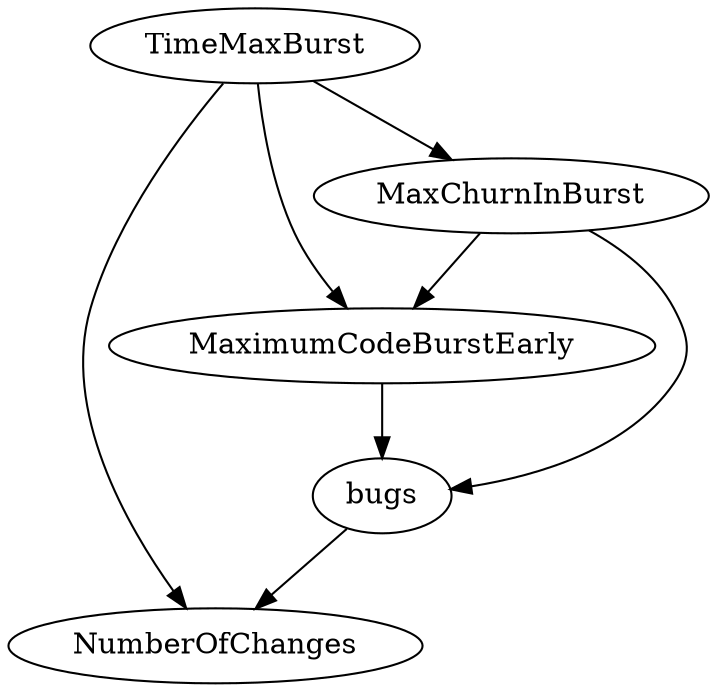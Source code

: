 digraph {
   bugs;
   NumberOfChanges;
   MaximumCodeBurstEarly;
   MaxChurnInBurst;
   TimeMaxBurst;
   bugs -> NumberOfChanges;
   MaximumCodeBurstEarly -> bugs;
   MaxChurnInBurst -> bugs;
   MaxChurnInBurst -> MaximumCodeBurstEarly;
   TimeMaxBurst -> NumberOfChanges;
   TimeMaxBurst -> MaximumCodeBurstEarly;
   TimeMaxBurst -> MaxChurnInBurst;
}
